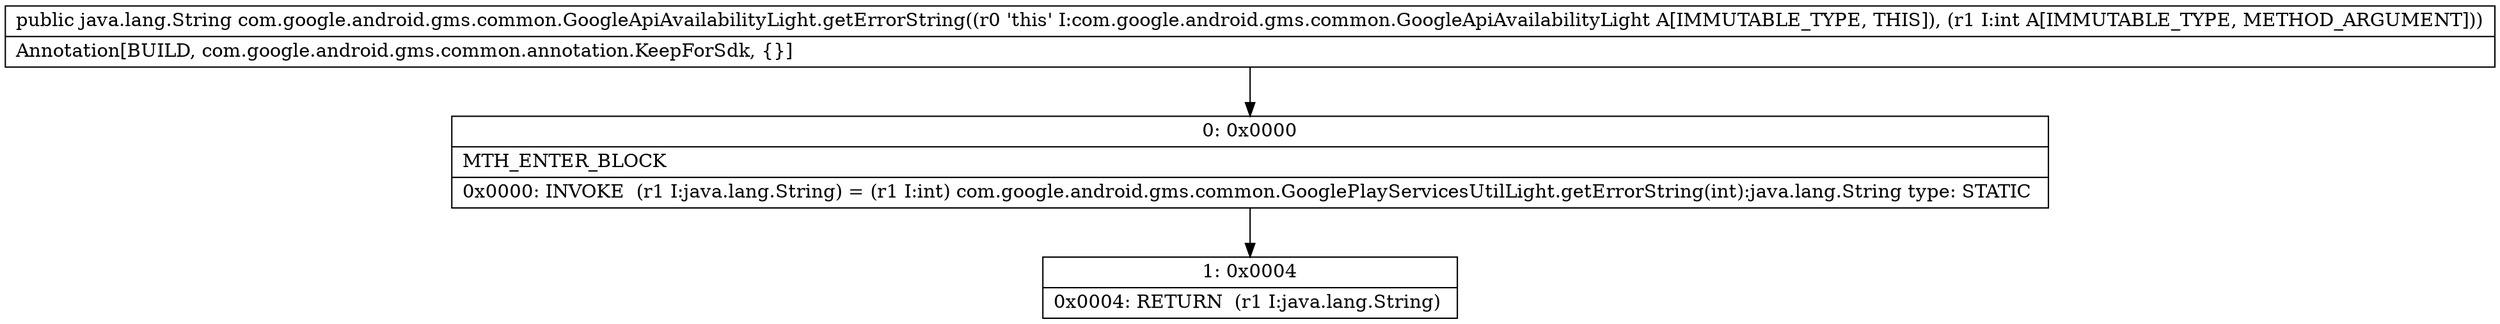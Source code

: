 digraph "CFG forcom.google.android.gms.common.GoogleApiAvailabilityLight.getErrorString(I)Ljava\/lang\/String;" {
Node_0 [shape=record,label="{0\:\ 0x0000|MTH_ENTER_BLOCK\l|0x0000: INVOKE  (r1 I:java.lang.String) = (r1 I:int) com.google.android.gms.common.GooglePlayServicesUtilLight.getErrorString(int):java.lang.String type: STATIC \l}"];
Node_1 [shape=record,label="{1\:\ 0x0004|0x0004: RETURN  (r1 I:java.lang.String) \l}"];
MethodNode[shape=record,label="{public java.lang.String com.google.android.gms.common.GoogleApiAvailabilityLight.getErrorString((r0 'this' I:com.google.android.gms.common.GoogleApiAvailabilityLight A[IMMUTABLE_TYPE, THIS]), (r1 I:int A[IMMUTABLE_TYPE, METHOD_ARGUMENT]))  | Annotation[BUILD, com.google.android.gms.common.annotation.KeepForSdk, \{\}]\l}"];
MethodNode -> Node_0;
Node_0 -> Node_1;
}


